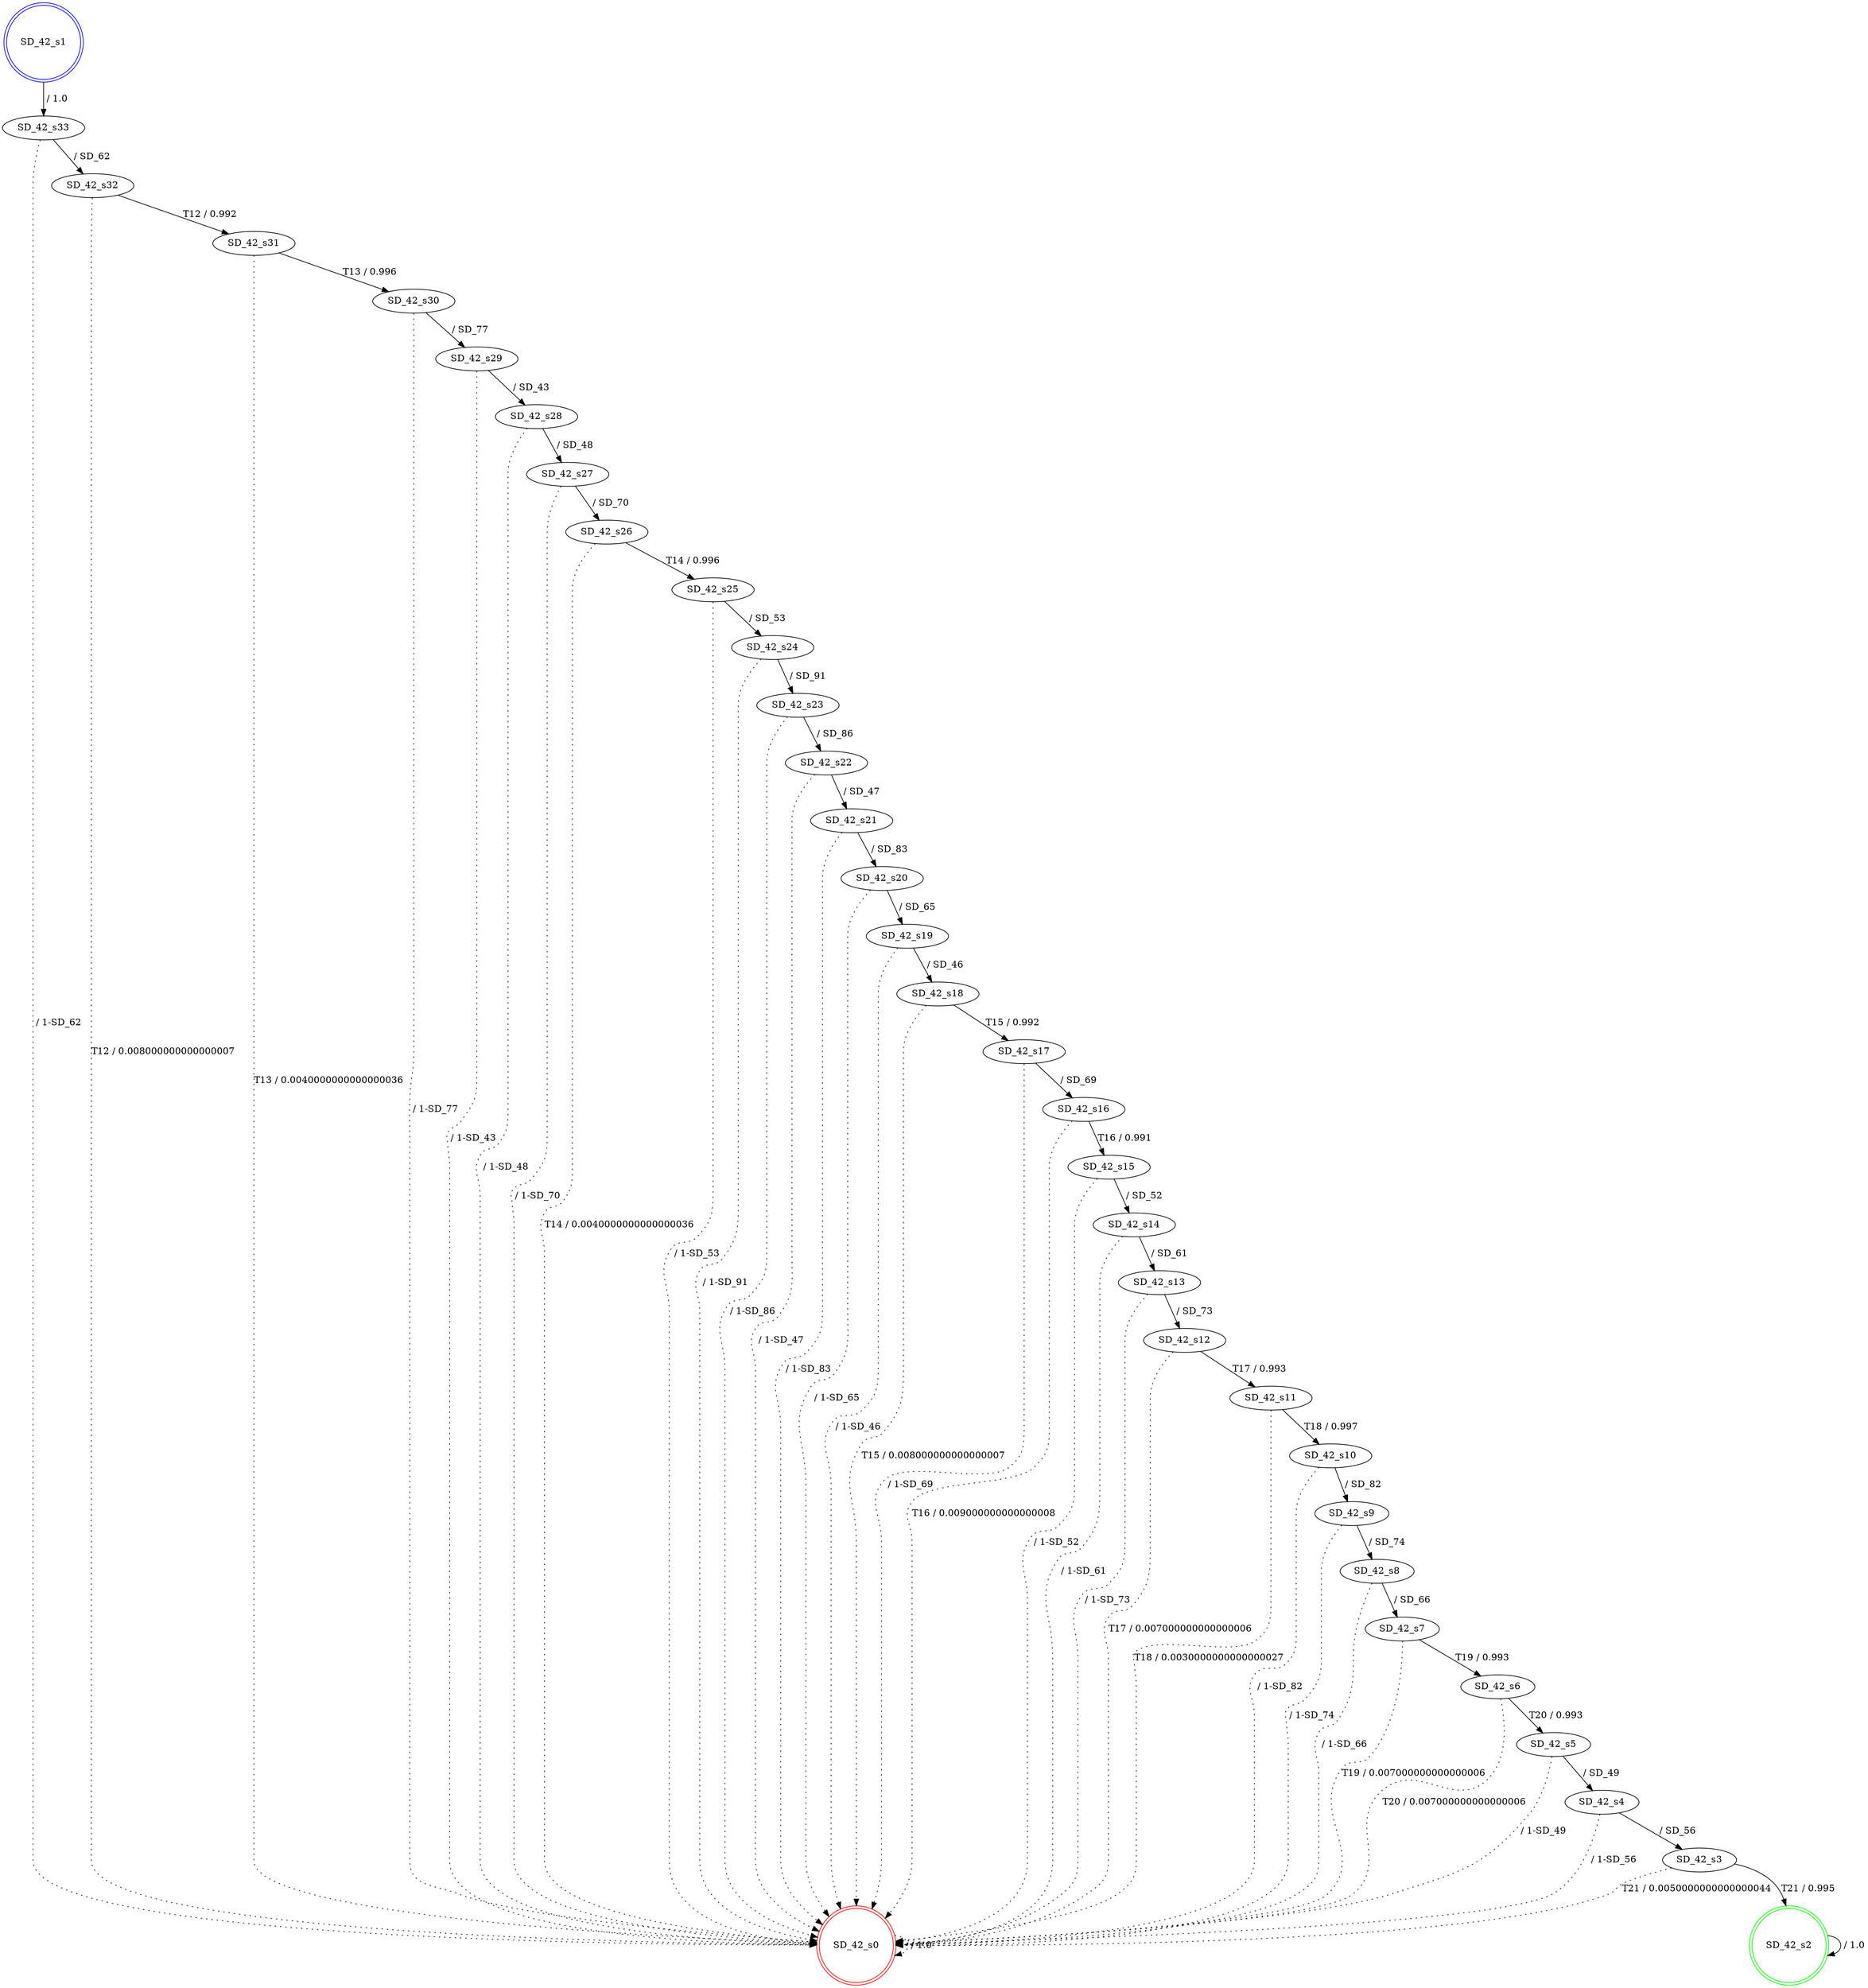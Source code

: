 digraph graphname {
SD_42_s0 [label="SD_42_s0",color=red,shape=doublecircle ];
SD_42_s1 [label="SD_42_s1",color=blue,shape=doublecircle ];
SD_42_s2 [label="SD_42_s2",color=green,shape=doublecircle ];
SD_42_s3 [label="SD_42_s3" ];
SD_42_s4 [label="SD_42_s4" ];
SD_42_s5 [label="SD_42_s5" ];
SD_42_s6 [label="SD_42_s6" ];
SD_42_s7 [label="SD_42_s7" ];
SD_42_s8 [label="SD_42_s8" ];
SD_42_s9 [label="SD_42_s9" ];
SD_42_s10 [label="SD_42_s10" ];
SD_42_s11 [label="SD_42_s11" ];
SD_42_s12 [label="SD_42_s12" ];
SD_42_s13 [label="SD_42_s13" ];
SD_42_s14 [label="SD_42_s14" ];
SD_42_s15 [label="SD_42_s15" ];
SD_42_s16 [label="SD_42_s16" ];
SD_42_s17 [label="SD_42_s17" ];
SD_42_s18 [label="SD_42_s18" ];
SD_42_s19 [label="SD_42_s19" ];
SD_42_s20 [label="SD_42_s20" ];
SD_42_s21 [label="SD_42_s21" ];
SD_42_s22 [label="SD_42_s22" ];
SD_42_s23 [label="SD_42_s23" ];
SD_42_s24 [label="SD_42_s24" ];
SD_42_s25 [label="SD_42_s25" ];
SD_42_s26 [label="SD_42_s26" ];
SD_42_s27 [label="SD_42_s27" ];
SD_42_s28 [label="SD_42_s28" ];
SD_42_s29 [label="SD_42_s29" ];
SD_42_s30 [label="SD_42_s30" ];
SD_42_s31 [label="SD_42_s31" ];
SD_42_s32 [label="SD_42_s32" ];
SD_42_s33 [label="SD_42_s33" ];
SD_42_s0 -> SD_42_s0 [label=" / 1.0", style=dotted];
SD_42_s1 -> SD_42_s33 [label=" / 1.0"];
SD_42_s2 -> SD_42_s2 [label=" / 1.0"];
SD_42_s3 -> SD_42_s2 [label="T21 / 0.995"];
SD_42_s3 -> SD_42_s0 [label="T21 / 0.0050000000000000044", style=dotted];
SD_42_s4 -> SD_42_s3 [label=" / SD_56"];
SD_42_s4 -> SD_42_s0 [label=" / 1-SD_56", style=dotted];
SD_42_s5 -> SD_42_s4 [label=" / SD_49"];
SD_42_s5 -> SD_42_s0 [label=" / 1-SD_49", style=dotted];
SD_42_s6 -> SD_42_s5 [label="T20 / 0.993"];
SD_42_s6 -> SD_42_s0 [label="T20 / 0.007000000000000006", style=dotted];
SD_42_s7 -> SD_42_s6 [label="T19 / 0.993"];
SD_42_s7 -> SD_42_s0 [label="T19 / 0.007000000000000006", style=dotted];
SD_42_s8 -> SD_42_s7 [label=" / SD_66"];
SD_42_s8 -> SD_42_s0 [label=" / 1-SD_66", style=dotted];
SD_42_s9 -> SD_42_s8 [label=" / SD_74"];
SD_42_s9 -> SD_42_s0 [label=" / 1-SD_74", style=dotted];
SD_42_s10 -> SD_42_s9 [label=" / SD_82"];
SD_42_s10 -> SD_42_s0 [label=" / 1-SD_82", style=dotted];
SD_42_s11 -> SD_42_s10 [label="T18 / 0.997"];
SD_42_s11 -> SD_42_s0 [label="T18 / 0.0030000000000000027", style=dotted];
SD_42_s12 -> SD_42_s11 [label="T17 / 0.993"];
SD_42_s12 -> SD_42_s0 [label="T17 / 0.007000000000000006", style=dotted];
SD_42_s13 -> SD_42_s12 [label=" / SD_73"];
SD_42_s13 -> SD_42_s0 [label=" / 1-SD_73", style=dotted];
SD_42_s14 -> SD_42_s13 [label=" / SD_61"];
SD_42_s14 -> SD_42_s0 [label=" / 1-SD_61", style=dotted];
SD_42_s15 -> SD_42_s14 [label=" / SD_52"];
SD_42_s15 -> SD_42_s0 [label=" / 1-SD_52", style=dotted];
SD_42_s16 -> SD_42_s15 [label="T16 / 0.991"];
SD_42_s16 -> SD_42_s0 [label="T16 / 0.009000000000000008", style=dotted];
SD_42_s17 -> SD_42_s16 [label=" / SD_69"];
SD_42_s17 -> SD_42_s0 [label=" / 1-SD_69", style=dotted];
SD_42_s18 -> SD_42_s17 [label="T15 / 0.992"];
SD_42_s18 -> SD_42_s0 [label="T15 / 0.008000000000000007", style=dotted];
SD_42_s19 -> SD_42_s18 [label=" / SD_46"];
SD_42_s19 -> SD_42_s0 [label=" / 1-SD_46", style=dotted];
SD_42_s20 -> SD_42_s19 [label=" / SD_65"];
SD_42_s20 -> SD_42_s0 [label=" / 1-SD_65", style=dotted];
SD_42_s21 -> SD_42_s20 [label=" / SD_83"];
SD_42_s21 -> SD_42_s0 [label=" / 1-SD_83", style=dotted];
SD_42_s22 -> SD_42_s21 [label=" / SD_47"];
SD_42_s22 -> SD_42_s0 [label=" / 1-SD_47", style=dotted];
SD_42_s23 -> SD_42_s22 [label=" / SD_86"];
SD_42_s23 -> SD_42_s0 [label=" / 1-SD_86", style=dotted];
SD_42_s24 -> SD_42_s23 [label=" / SD_91"];
SD_42_s24 -> SD_42_s0 [label=" / 1-SD_91", style=dotted];
SD_42_s25 -> SD_42_s24 [label=" / SD_53"];
SD_42_s25 -> SD_42_s0 [label=" / 1-SD_53", style=dotted];
SD_42_s26 -> SD_42_s25 [label="T14 / 0.996"];
SD_42_s26 -> SD_42_s0 [label="T14 / 0.0040000000000000036", style=dotted];
SD_42_s27 -> SD_42_s26 [label=" / SD_70"];
SD_42_s27 -> SD_42_s0 [label=" / 1-SD_70", style=dotted];
SD_42_s28 -> SD_42_s27 [label=" / SD_48"];
SD_42_s28 -> SD_42_s0 [label=" / 1-SD_48", style=dotted];
SD_42_s29 -> SD_42_s28 [label=" / SD_43"];
SD_42_s29 -> SD_42_s0 [label=" / 1-SD_43", style=dotted];
SD_42_s30 -> SD_42_s29 [label=" / SD_77"];
SD_42_s30 -> SD_42_s0 [label=" / 1-SD_77", style=dotted];
SD_42_s31 -> SD_42_s30 [label="T13 / 0.996"];
SD_42_s31 -> SD_42_s0 [label="T13 / 0.0040000000000000036", style=dotted];
SD_42_s32 -> SD_42_s31 [label="T12 / 0.992"];
SD_42_s32 -> SD_42_s0 [label="T12 / 0.008000000000000007", style=dotted];
SD_42_s33 -> SD_42_s32 [label=" / SD_62"];
SD_42_s33 -> SD_42_s0 [label=" / 1-SD_62", style=dotted];
}